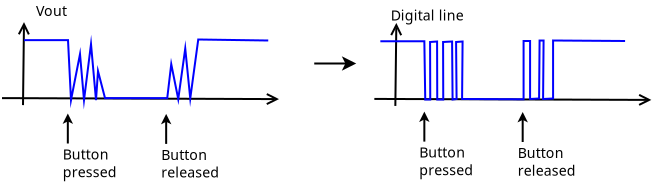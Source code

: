 <?xml version="1.0" encoding="UTF-8"?>
<dia:diagram xmlns:dia="http://www.lysator.liu.se/~alla/dia/">
  <dia:layer name="Background" visible="true" active="true">
    <dia:object type="Standard - Line" version="0" id="O0">
      <dia:attribute name="obj_pos">
        <dia:point val="10.1,1.25"/>
      </dia:attribute>
      <dia:attribute name="obj_bb">
        <dia:rectangle val="9.761,1.199;10.423,5.451"/>
      </dia:attribute>
      <dia:attribute name="conn_endpoints">
        <dia:point val="10.1,1.25"/>
        <dia:point val="10.05,5.4"/>
      </dia:attribute>
      <dia:attribute name="numcp">
        <dia:int val="1"/>
      </dia:attribute>
      <dia:attribute name="start_arrow">
        <dia:enum val="1"/>
      </dia:attribute>
      <dia:attribute name="start_arrow_length">
        <dia:real val="0.5"/>
      </dia:attribute>
      <dia:attribute name="start_arrow_width">
        <dia:real val="0.5"/>
      </dia:attribute>
    </dia:object>
    <dia:object type="Standard - Line" version="0" id="O1">
      <dia:attribute name="obj_pos">
        <dia:point val="9,5.05"/>
      </dia:attribute>
      <dia:attribute name="obj_bb">
        <dia:rectangle val="8.95,4.767;22.962,5.429"/>
      </dia:attribute>
      <dia:attribute name="conn_endpoints">
        <dia:point val="9,5.05"/>
        <dia:point val="22.85,5.1"/>
      </dia:attribute>
      <dia:attribute name="numcp">
        <dia:int val="1"/>
      </dia:attribute>
      <dia:attribute name="end_arrow">
        <dia:enum val="1"/>
      </dia:attribute>
      <dia:attribute name="end_arrow_length">
        <dia:real val="0.5"/>
      </dia:attribute>
      <dia:attribute name="end_arrow_width">
        <dia:real val="0.5"/>
      </dia:attribute>
    </dia:object>
    <dia:object type="Standard - Text" version="1" id="O2">
      <dia:attribute name="obj_pos">
        <dia:point val="10.7,0.95"/>
      </dia:attribute>
      <dia:attribute name="obj_bb">
        <dia:rectangle val="10.7,0.32;12.232,1.127"/>
      </dia:attribute>
      <dia:attribute name="text">
        <dia:composite type="text">
          <dia:attribute name="string">
            <dia:string>#Vout#</dia:string>
          </dia:attribute>
          <dia:attribute name="font">
            <dia:font family="Utopia" style="0" name="Courier"/>
          </dia:attribute>
          <dia:attribute name="height">
            <dia:real val="0.882"/>
          </dia:attribute>
          <dia:attribute name="pos">
            <dia:point val="10.7,0.95"/>
          </dia:attribute>
          <dia:attribute name="color">
            <dia:color val="#000000"/>
          </dia:attribute>
          <dia:attribute name="alignment">
            <dia:enum val="0"/>
          </dia:attribute>
        </dia:composite>
      </dia:attribute>
      <dia:attribute name="valign">
        <dia:enum val="3"/>
      </dia:attribute>
    </dia:object>
    <dia:object type="Standard - PolyLine" version="0" id="O3">
      <dia:attribute name="obj_pos">
        <dia:point val="10.1,2.15"/>
      </dia:attribute>
      <dia:attribute name="obj_bb">
        <dia:rectangle val="10.05,1.88;22.363,5.624"/>
      </dia:attribute>
      <dia:attribute name="poly_points">
        <dia:point val="10.1,2.15"/>
        <dia:point val="12.3,2.15"/>
        <dia:point val="12.45,5.15"/>
        <dia:point val="12.9,2.85"/>
        <dia:point val="13.1,5.15"/>
        <dia:point val="13.45,2.35"/>
        <dia:point val="13.7,5.15"/>
        <dia:point val="13.8,3.7"/>
        <dia:point val="14.15,5.05"/>
        <dia:point val="17.262,5.05"/>
        <dia:point val="17.462,3.35"/>
        <dia:point val="17.812,5.1"/>
        <dia:point val="18.162,2.57"/>
        <dia:point val="18.412,5.07"/>
        <dia:point val="18.812,2.12"/>
        <dia:point val="22.312,2.17"/>
      </dia:attribute>
      <dia:attribute name="line_color">
        <dia:color val="#0000ff"/>
      </dia:attribute>
    </dia:object>
    <dia:object type="Standard - Line" version="0" id="O4">
      <dia:attribute name="obj_pos">
        <dia:point val="24.612,3.32"/>
      </dia:attribute>
      <dia:attribute name="obj_bb">
        <dia:rectangle val="24.562,2.958;26.824,3.682"/>
      </dia:attribute>
      <dia:attribute name="conn_endpoints">
        <dia:point val="24.612,3.32"/>
        <dia:point val="26.712,3.32"/>
      </dia:attribute>
      <dia:attribute name="numcp">
        <dia:int val="1"/>
      </dia:attribute>
      <dia:attribute name="end_arrow">
        <dia:enum val="22"/>
      </dia:attribute>
      <dia:attribute name="end_arrow_length">
        <dia:real val="0.5"/>
      </dia:attribute>
      <dia:attribute name="end_arrow_width">
        <dia:real val="0.5"/>
      </dia:attribute>
    </dia:object>
    <dia:object type="Standard - Line" version="0" id="O5">
      <dia:attribute name="obj_pos">
        <dia:point val="28.717,1.291"/>
      </dia:attribute>
      <dia:attribute name="obj_bb">
        <dia:rectangle val="28.378,1.24;29.04,5.491"/>
      </dia:attribute>
      <dia:attribute name="conn_endpoints">
        <dia:point val="28.717,1.291"/>
        <dia:point val="28.667,5.441"/>
      </dia:attribute>
      <dia:attribute name="numcp">
        <dia:int val="1"/>
      </dia:attribute>
      <dia:attribute name="start_arrow">
        <dia:enum val="1"/>
      </dia:attribute>
      <dia:attribute name="start_arrow_length">
        <dia:real val="0.5"/>
      </dia:attribute>
      <dia:attribute name="start_arrow_width">
        <dia:real val="0.5"/>
      </dia:attribute>
    </dia:object>
    <dia:object type="Standard - Line" version="0" id="O6">
      <dia:attribute name="obj_pos">
        <dia:point val="27.617,5.091"/>
      </dia:attribute>
      <dia:attribute name="obj_bb">
        <dia:rectangle val="27.567,4.808;41.579,5.47"/>
      </dia:attribute>
      <dia:attribute name="conn_endpoints">
        <dia:point val="27.617,5.091"/>
        <dia:point val="41.467,5.141"/>
      </dia:attribute>
      <dia:attribute name="numcp">
        <dia:int val="1"/>
      </dia:attribute>
      <dia:attribute name="end_arrow">
        <dia:enum val="1"/>
      </dia:attribute>
      <dia:attribute name="end_arrow_length">
        <dia:real val="0.5"/>
      </dia:attribute>
      <dia:attribute name="end_arrow_width">
        <dia:real val="0.5"/>
      </dia:attribute>
    </dia:object>
    <dia:object type="Standard - PolyLine" version="0" id="O7">
      <dia:attribute name="obj_pos">
        <dia:point val="27.917,2.209"/>
      </dia:attribute>
      <dia:attribute name="obj_bb">
        <dia:rectangle val="27.867,2.12;40.204,5.177"/>
      </dia:attribute>
      <dia:attribute name="poly_points">
        <dia:point val="27.917,2.209"/>
        <dia:point val="30.117,2.209"/>
        <dia:point val="30.162,5.12"/>
        <dia:point val="30.412,5.12"/>
        <dia:point val="30.404,2.245"/>
        <dia:point val="30.754,2.22"/>
        <dia:point val="30.762,5.12"/>
        <dia:point val="31.062,5.12"/>
        <dia:point val="31.054,2.245"/>
        <dia:point val="31.504,2.22"/>
        <dia:point val="31.529,5.12"/>
        <dia:point val="31.729,5.095"/>
        <dia:point val="31.704,2.245"/>
        <dia:point val="32.029,2.22"/>
        <dia:point val="32.004,5.095"/>
        <dia:point val="35.079,5.109"/>
        <dia:point val="35.079,2.195"/>
        <dia:point val="35.404,2.195"/>
        <dia:point val="35.404,5.095"/>
        <dia:point val="35.854,5.07"/>
        <dia:point val="35.879,2.17"/>
        <dia:point val="36.079,2.17"/>
        <dia:point val="36.054,5.095"/>
        <dia:point val="36.554,5.07"/>
        <dia:point val="36.554,2.17"/>
        <dia:point val="40.154,2.195"/>
      </dia:attribute>
      <dia:attribute name="line_color">
        <dia:color val="#0000ff"/>
      </dia:attribute>
    </dia:object>
    <dia:object type="Standard - Text" version="1" id="O8">
      <dia:attribute name="obj_pos">
        <dia:point val="28.442,1.17"/>
      </dia:attribute>
      <dia:attribute name="obj_bb">
        <dia:rectangle val="28.442,0.54;31.942,1.347"/>
      </dia:attribute>
      <dia:attribute name="text">
        <dia:composite type="text">
          <dia:attribute name="string">
            <dia:string>#Digital line#</dia:string>
          </dia:attribute>
          <dia:attribute name="font">
            <dia:font family="Utopia" style="0" name="Courier"/>
          </dia:attribute>
          <dia:attribute name="height">
            <dia:real val="0.882"/>
          </dia:attribute>
          <dia:attribute name="pos">
            <dia:point val="28.442,1.17"/>
          </dia:attribute>
          <dia:attribute name="color">
            <dia:color val="#000000"/>
          </dia:attribute>
          <dia:attribute name="alignment">
            <dia:enum val="0"/>
          </dia:attribute>
        </dia:composite>
      </dia:attribute>
      <dia:attribute name="valign">
        <dia:enum val="3"/>
      </dia:attribute>
    </dia:object>
    <dia:object type="Standard - Line" version="0" id="O9">
      <dia:attribute name="obj_pos">
        <dia:point val="12.291,5.82"/>
      </dia:attribute>
      <dia:attribute name="obj_bb">
        <dia:rectangle val="12.03,5.77;12.553,7.37"/>
      </dia:attribute>
      <dia:attribute name="conn_endpoints">
        <dia:point val="12.291,5.82"/>
        <dia:point val="12.291,7.32"/>
      </dia:attribute>
      <dia:attribute name="numcp">
        <dia:int val="1"/>
      </dia:attribute>
      <dia:attribute name="start_arrow">
        <dia:enum val="22"/>
      </dia:attribute>
      <dia:attribute name="start_arrow_length">
        <dia:real val="0.3"/>
      </dia:attribute>
      <dia:attribute name="start_arrow_width">
        <dia:real val="0.3"/>
      </dia:attribute>
    </dia:object>
    <dia:object type="Standard - Text" version="1" id="O10">
      <dia:attribute name="obj_pos">
        <dia:point val="12.041,8.12"/>
      </dia:attribute>
      <dia:attribute name="obj_bb">
        <dia:rectangle val="12.041,7.49;14.509,9.179"/>
      </dia:attribute>
      <dia:attribute name="text">
        <dia:composite type="text">
          <dia:attribute name="string">
            <dia:string>#Button
pressed#</dia:string>
          </dia:attribute>
          <dia:attribute name="font">
            <dia:font family="Utopia" style="0" name="Courier"/>
          </dia:attribute>
          <dia:attribute name="height">
            <dia:real val="0.882"/>
          </dia:attribute>
          <dia:attribute name="pos">
            <dia:point val="12.041,8.12"/>
          </dia:attribute>
          <dia:attribute name="color">
            <dia:color val="#000000"/>
          </dia:attribute>
          <dia:attribute name="alignment">
            <dia:enum val="0"/>
          </dia:attribute>
        </dia:composite>
      </dia:attribute>
      <dia:attribute name="valign">
        <dia:enum val="3"/>
      </dia:attribute>
    </dia:object>
    <dia:object type="Standard - Line" version="0" id="O11">
      <dia:attribute name="obj_pos">
        <dia:point val="17.208,5.84"/>
      </dia:attribute>
      <dia:attribute name="obj_bb">
        <dia:rectangle val="16.947,5.79;17.47,7.39"/>
      </dia:attribute>
      <dia:attribute name="conn_endpoints">
        <dia:point val="17.208,5.84"/>
        <dia:point val="17.208,7.34"/>
      </dia:attribute>
      <dia:attribute name="numcp">
        <dia:int val="1"/>
      </dia:attribute>
      <dia:attribute name="start_arrow">
        <dia:enum val="22"/>
      </dia:attribute>
      <dia:attribute name="start_arrow_length">
        <dia:real val="0.3"/>
      </dia:attribute>
      <dia:attribute name="start_arrow_width">
        <dia:real val="0.3"/>
      </dia:attribute>
    </dia:object>
    <dia:object type="Standard - Text" version="1" id="O12">
      <dia:attribute name="obj_pos">
        <dia:point val="16.958,8.14"/>
      </dia:attribute>
      <dia:attribute name="obj_bb">
        <dia:rectangle val="16.958,7.51;19.618,9.199"/>
      </dia:attribute>
      <dia:attribute name="text">
        <dia:composite type="text">
          <dia:attribute name="string">
            <dia:string>#Button
released#</dia:string>
          </dia:attribute>
          <dia:attribute name="font">
            <dia:font family="Utopia" style="0" name="Courier"/>
          </dia:attribute>
          <dia:attribute name="height">
            <dia:real val="0.882"/>
          </dia:attribute>
          <dia:attribute name="pos">
            <dia:point val="16.958,8.14"/>
          </dia:attribute>
          <dia:attribute name="color">
            <dia:color val="#000000"/>
          </dia:attribute>
          <dia:attribute name="alignment">
            <dia:enum val="0"/>
          </dia:attribute>
        </dia:composite>
      </dia:attribute>
      <dia:attribute name="valign">
        <dia:enum val="3"/>
      </dia:attribute>
    </dia:object>
    <dia:object type="Standard - Line" version="0" id="O13">
      <dia:attribute name="obj_pos">
        <dia:point val="30.117,5.725"/>
      </dia:attribute>
      <dia:attribute name="obj_bb">
        <dia:rectangle val="29.855,5.675;30.379,7.275"/>
      </dia:attribute>
      <dia:attribute name="conn_endpoints">
        <dia:point val="30.117,5.725"/>
        <dia:point val="30.117,7.225"/>
      </dia:attribute>
      <dia:attribute name="numcp">
        <dia:int val="1"/>
      </dia:attribute>
      <dia:attribute name="start_arrow">
        <dia:enum val="22"/>
      </dia:attribute>
      <dia:attribute name="start_arrow_length">
        <dia:real val="0.3"/>
      </dia:attribute>
      <dia:attribute name="start_arrow_width">
        <dia:real val="0.3"/>
      </dia:attribute>
    </dia:object>
    <dia:object type="Standard - Text" version="1" id="O14">
      <dia:attribute name="obj_pos">
        <dia:point val="29.867,8.025"/>
      </dia:attribute>
      <dia:attribute name="obj_bb">
        <dia:rectangle val="29.867,7.395;32.334,9.084"/>
      </dia:attribute>
      <dia:attribute name="text">
        <dia:composite type="text">
          <dia:attribute name="string">
            <dia:string>#Button
pressed#</dia:string>
          </dia:attribute>
          <dia:attribute name="font">
            <dia:font family="Utopia" style="0" name="Courier"/>
          </dia:attribute>
          <dia:attribute name="height">
            <dia:real val="0.882"/>
          </dia:attribute>
          <dia:attribute name="pos">
            <dia:point val="29.867,8.025"/>
          </dia:attribute>
          <dia:attribute name="color">
            <dia:color val="#000000"/>
          </dia:attribute>
          <dia:attribute name="alignment">
            <dia:enum val="0"/>
          </dia:attribute>
        </dia:composite>
      </dia:attribute>
      <dia:attribute name="valign">
        <dia:enum val="3"/>
      </dia:attribute>
    </dia:object>
    <dia:object type="Standard - Line" version="0" id="O15">
      <dia:attribute name="obj_pos">
        <dia:point val="35.034,5.745"/>
      </dia:attribute>
      <dia:attribute name="obj_bb">
        <dia:rectangle val="34.772,5.695;35.295,7.295"/>
      </dia:attribute>
      <dia:attribute name="conn_endpoints">
        <dia:point val="35.034,5.745"/>
        <dia:point val="35.034,7.245"/>
      </dia:attribute>
      <dia:attribute name="numcp">
        <dia:int val="1"/>
      </dia:attribute>
      <dia:attribute name="start_arrow">
        <dia:enum val="22"/>
      </dia:attribute>
      <dia:attribute name="start_arrow_length">
        <dia:real val="0.3"/>
      </dia:attribute>
      <dia:attribute name="start_arrow_width">
        <dia:real val="0.3"/>
      </dia:attribute>
    </dia:object>
    <dia:object type="Standard - Text" version="1" id="O16">
      <dia:attribute name="obj_pos">
        <dia:point val="34.784,8.045"/>
      </dia:attribute>
      <dia:attribute name="obj_bb">
        <dia:rectangle val="34.784,7.415;37.444,9.104"/>
      </dia:attribute>
      <dia:attribute name="text">
        <dia:composite type="text">
          <dia:attribute name="string">
            <dia:string>#Button
released#</dia:string>
          </dia:attribute>
          <dia:attribute name="font">
            <dia:font family="Utopia" style="0" name="Courier"/>
          </dia:attribute>
          <dia:attribute name="height">
            <dia:real val="0.882"/>
          </dia:attribute>
          <dia:attribute name="pos">
            <dia:point val="34.784,8.045"/>
          </dia:attribute>
          <dia:attribute name="color">
            <dia:color val="#000000"/>
          </dia:attribute>
          <dia:attribute name="alignment">
            <dia:enum val="0"/>
          </dia:attribute>
        </dia:composite>
      </dia:attribute>
      <dia:attribute name="valign">
        <dia:enum val="3"/>
      </dia:attribute>
    </dia:object>
  </dia:layer>
</dia:diagram>
